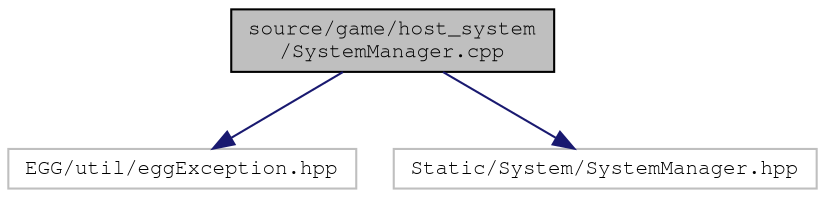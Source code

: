 digraph "source/game/host_system/SystemManager.cpp"
{
 // LATEX_PDF_SIZE
  edge [fontname="FreeMono",fontsize="10",labelfontname="FreeMono",labelfontsize="10"];
  node [fontname="FreeMono",fontsize="10",shape=record];
  Node1 [label="source/game/host_system\l/SystemManager.cpp",height=0.2,width=0.4,color="black", fillcolor="grey75", style="filled", fontcolor="black",tooltip="System Manager implementations."];
  Node1 -> Node2 [color="midnightblue",fontsize="10",style="solid",fontname="FreeMono"];
  Node2 [label="EGG/util/eggException.hpp",height=0.2,width=0.4,color="grey75", fillcolor="white", style="filled",tooltip=" "];
  Node1 -> Node3 [color="midnightblue",fontsize="10",style="solid",fontname="FreeMono"];
  Node3 [label="Static/System/SystemManager.hpp",height=0.2,width=0.4,color="grey75", fillcolor="white", style="filled",tooltip=" "];
}
